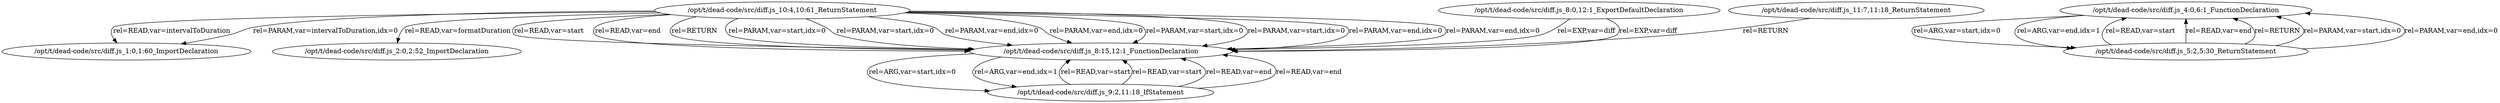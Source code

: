 digraph { "/opt/t/dead-code/src/diff.js_1:0,1:60_ImportDeclaration"[shape=oval];"/opt/t/dead-code/src/diff.js_2:0,2:52_ImportDeclaration"[shape=oval];"/opt/t/dead-code/src/diff.js_4:0,6:1_FunctionDeclaration"[shape=oval];"/opt/t/dead-code/src/diff.js_5:2,5:30_ReturnStatement"[shape=oval];"/opt/t/dead-code/src/diff.js_8:0,12:1_ExportDefaultDeclaration"[shape=oval];"/opt/t/dead-code/src/diff.js_8:15,12:1_FunctionDeclaration"[shape=oval];"/opt/t/dead-code/src/diff.js_9:2,11:18_IfStatement"[shape=oval];"/opt/t/dead-code/src/diff.js_10:4,10:61_ReturnStatement"[shape=oval];"/opt/t/dead-code/src/diff.js_11:7,11:18_ReturnStatement"[shape=oval]; "/opt/t/dead-code/src/diff.js_5:2,5:30_ReturnStatement" -> "/opt/t/dead-code/src/diff.js_4:0,6:1_FunctionDeclaration" [label="rel=READ,var=start"];"/opt/t/dead-code/src/diff.js_5:2,5:30_ReturnStatement" -> "/opt/t/dead-code/src/diff.js_4:0,6:1_FunctionDeclaration" [label="rel=READ,var=end"];"/opt/t/dead-code/src/diff.js_9:2,11:18_IfStatement" -> "/opt/t/dead-code/src/diff.js_8:15,12:1_FunctionDeclaration" [label="rel=READ,var=start"];"/opt/t/dead-code/src/diff.js_9:2,11:18_IfStatement" -> "/opt/t/dead-code/src/diff.js_8:15,12:1_FunctionDeclaration" [label="rel=READ,var=start"];"/opt/t/dead-code/src/diff.js_9:2,11:18_IfStatement" -> "/opt/t/dead-code/src/diff.js_8:15,12:1_FunctionDeclaration" [label="rel=READ,var=end"];"/opt/t/dead-code/src/diff.js_9:2,11:18_IfStatement" -> "/opt/t/dead-code/src/diff.js_8:15,12:1_FunctionDeclaration" [label="rel=READ,var=end"];"/opt/t/dead-code/src/diff.js_10:4,10:61_ReturnStatement" -> "/opt/t/dead-code/src/diff.js_2:0,2:52_ImportDeclaration" [label="rel=READ,var=formatDuration"];"/opt/t/dead-code/src/diff.js_10:4,10:61_ReturnStatement" -> "/opt/t/dead-code/src/diff.js_1:0,1:60_ImportDeclaration" [label="rel=READ,var=intervalToDuration"];"/opt/t/dead-code/src/diff.js_10:4,10:61_ReturnStatement" -> "/opt/t/dead-code/src/diff.js_8:15,12:1_FunctionDeclaration" [label="rel=READ,var=start"];"/opt/t/dead-code/src/diff.js_10:4,10:61_ReturnStatement" -> "/opt/t/dead-code/src/diff.js_8:15,12:1_FunctionDeclaration" [label="rel=READ,var=end"];"/opt/t/dead-code/src/diff.js_4:0,6:1_FunctionDeclaration" -> "/opt/t/dead-code/src/diff.js_5:2,5:30_ReturnStatement" [label="rel=ARG,var=start,idx=0"];"/opt/t/dead-code/src/diff.js_4:0,6:1_FunctionDeclaration" -> "/opt/t/dead-code/src/diff.js_5:2,5:30_ReturnStatement" [label="rel=ARG,var=end,idx=1"];"/opt/t/dead-code/src/diff.js_5:2,5:30_ReturnStatement" -> "/opt/t/dead-code/src/diff.js_4:0,6:1_FunctionDeclaration" [label="rel=RETURN"];"/opt/t/dead-code/src/diff.js_5:2,5:30_ReturnStatement" -> "/opt/t/dead-code/src/diff.js_4:0,6:1_FunctionDeclaration" [label="rel=PARAM,var=start,idx=0"];"/opt/t/dead-code/src/diff.js_5:2,5:30_ReturnStatement" -> "/opt/t/dead-code/src/diff.js_4:0,6:1_FunctionDeclaration" [label="rel=PARAM,var=end,idx=0"];"/opt/t/dead-code/src/diff.js_8:15,12:1_FunctionDeclaration" -> "/opt/t/dead-code/src/diff.js_9:2,11:18_IfStatement" [label="rel=ARG,var=start,idx=0"];"/opt/t/dead-code/src/diff.js_8:15,12:1_FunctionDeclaration" -> "/opt/t/dead-code/src/diff.js_9:2,11:18_IfStatement" [label="rel=ARG,var=end,idx=1"];"/opt/t/dead-code/src/diff.js_10:4,10:61_ReturnStatement" -> "/opt/t/dead-code/src/diff.js_8:15,12:1_FunctionDeclaration" [label="rel=RETURN"];"/opt/t/dead-code/src/diff.js_10:4,10:61_ReturnStatement" -> "/opt/t/dead-code/src/diff.js_1:0,1:60_ImportDeclaration" [label="rel=PARAM,var=intervalToDuration,idx=0"];"/opt/t/dead-code/src/diff.js_10:4,10:61_ReturnStatement" -> "/opt/t/dead-code/src/diff.js_8:15,12:1_FunctionDeclaration" [label="rel=PARAM,var=start,idx=0"];"/opt/t/dead-code/src/diff.js_10:4,10:61_ReturnStatement" -> "/opt/t/dead-code/src/diff.js_8:15,12:1_FunctionDeclaration" [label="rel=PARAM,var=start,idx=0"];"/opt/t/dead-code/src/diff.js_10:4,10:61_ReturnStatement" -> "/opt/t/dead-code/src/diff.js_8:15,12:1_FunctionDeclaration" [label="rel=PARAM,var=end,idx=0"];"/opt/t/dead-code/src/diff.js_10:4,10:61_ReturnStatement" -> "/opt/t/dead-code/src/diff.js_8:15,12:1_FunctionDeclaration" [label="rel=PARAM,var=end,idx=0"];"/opt/t/dead-code/src/diff.js_10:4,10:61_ReturnStatement" -> "/opt/t/dead-code/src/diff.js_8:15,12:1_FunctionDeclaration" [label="rel=PARAM,var=start,idx=0"];"/opt/t/dead-code/src/diff.js_10:4,10:61_ReturnStatement" -> "/opt/t/dead-code/src/diff.js_8:15,12:1_FunctionDeclaration" [label="rel=PARAM,var=start,idx=0"];"/opt/t/dead-code/src/diff.js_10:4,10:61_ReturnStatement" -> "/opt/t/dead-code/src/diff.js_8:15,12:1_FunctionDeclaration" [label="rel=PARAM,var=end,idx=0"];"/opt/t/dead-code/src/diff.js_10:4,10:61_ReturnStatement" -> "/opt/t/dead-code/src/diff.js_8:15,12:1_FunctionDeclaration" [label="rel=PARAM,var=end,idx=0"];"/opt/t/dead-code/src/diff.js_11:7,11:18_ReturnStatement" -> "/opt/t/dead-code/src/diff.js_8:15,12:1_FunctionDeclaration" [label="rel=RETURN"];"/opt/t/dead-code/src/diff.js_8:0,12:1_ExportDefaultDeclaration" -> "/opt/t/dead-code/src/diff.js_8:15,12:1_FunctionDeclaration" [label="rel=EXP,var=diff"];"/opt/t/dead-code/src/diff.js_8:0,12:1_ExportDefaultDeclaration" -> "/opt/t/dead-code/src/diff.js_8:15,12:1_FunctionDeclaration" [label="rel=EXP,var=diff"] }
